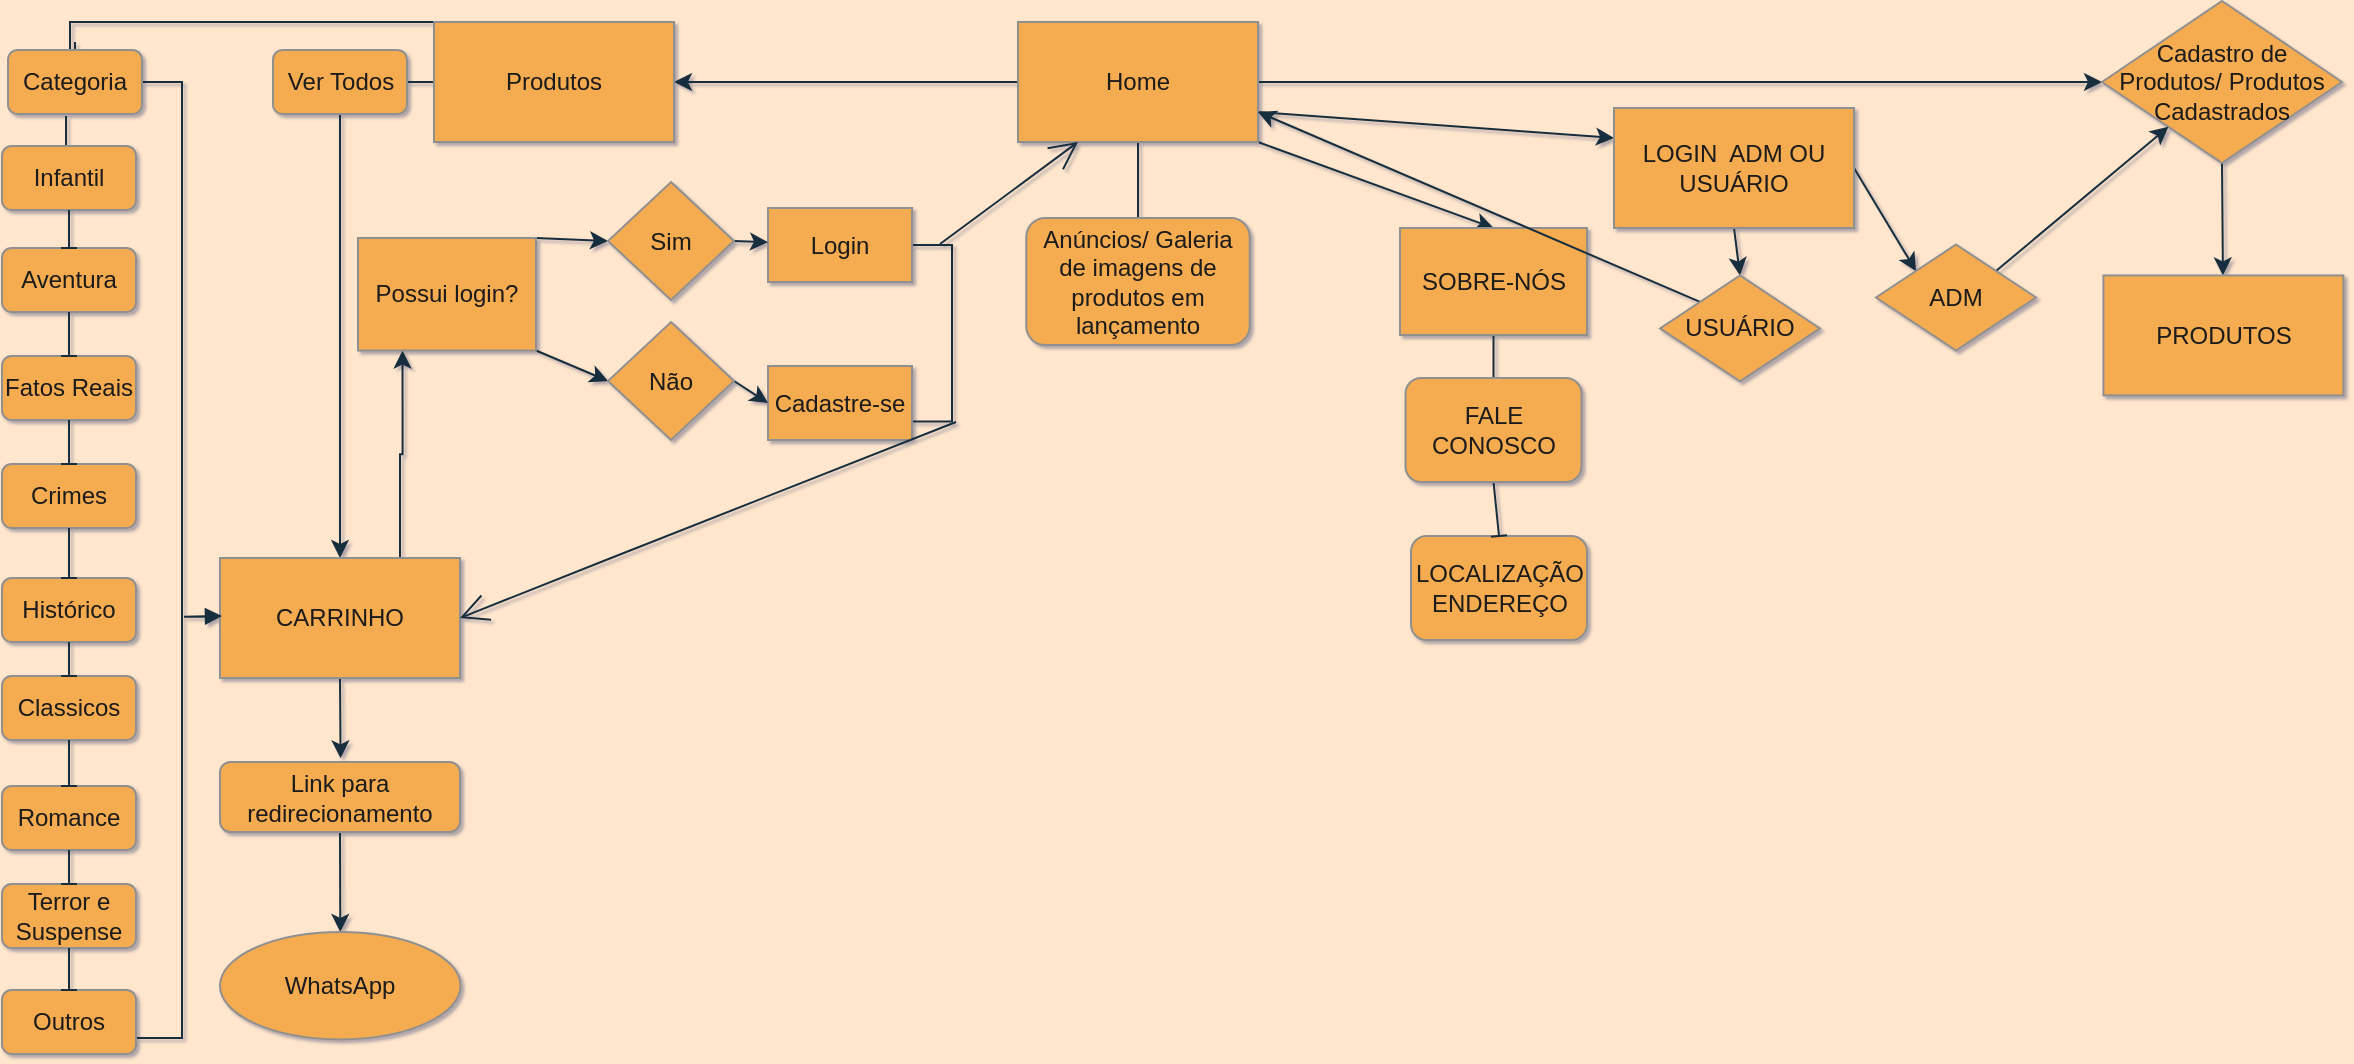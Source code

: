 <mxfile version="21.0.10" type="github">
  <diagram name="Página-1" id="rC6hzDWfAjUBhBScNjWW">
    <mxGraphModel dx="1843" dy="1711" grid="0" gridSize="10" guides="1" tooltips="1" connect="1" arrows="1" fold="1" page="1" pageScale="1" pageWidth="1169" pageHeight="827" background="#FFE6CC" math="0" shadow="1">
      <root>
        <mxCell id="0" />
        <mxCell id="1" parent="0" />
        <mxCell id="JFDUPRJAC7otX5KvHbWP-3" value="" style="edgeStyle=orthogonalEdgeStyle;rounded=0;orthogonalLoop=1;jettySize=auto;html=1;labelBackgroundColor=none;strokeColor=#182E3E;fontColor=default;" edge="1" parent="1" source="JFDUPRJAC7otX5KvHbWP-1" target="JFDUPRJAC7otX5KvHbWP-2">
          <mxGeometry relative="1" as="geometry" />
        </mxCell>
        <mxCell id="JFDUPRJAC7otX5KvHbWP-21" style="edgeStyle=none;rounded=0;orthogonalLoop=1;jettySize=auto;html=1;exitX=0.5;exitY=1;exitDx=0;exitDy=0;entryX=0.5;entryY=0;entryDx=0;entryDy=0;endArrow=baseDash;endFill=0;labelBackgroundColor=none;strokeColor=#182E3E;fontColor=default;" edge="1" parent="1" source="JFDUPRJAC7otX5KvHbWP-1" target="JFDUPRJAC7otX5KvHbWP-20">
          <mxGeometry relative="1" as="geometry" />
        </mxCell>
        <mxCell id="JFDUPRJAC7otX5KvHbWP-23" style="edgeStyle=none;rounded=0;orthogonalLoop=1;jettySize=auto;html=1;entryX=1;entryY=0.5;entryDx=0;entryDy=0;labelBackgroundColor=none;strokeColor=#182E3E;fontColor=default;" edge="1" parent="1" source="JFDUPRJAC7otX5KvHbWP-1" target="JFDUPRJAC7otX5KvHbWP-8">
          <mxGeometry relative="1" as="geometry" />
        </mxCell>
        <mxCell id="JFDUPRJAC7otX5KvHbWP-106" style="edgeStyle=none;rounded=0;orthogonalLoop=1;jettySize=auto;html=1;exitX=1;exitY=1;exitDx=0;exitDy=0;entryX=0.5;entryY=0;entryDx=0;entryDy=0;labelBackgroundColor=none;strokeColor=#182E3E;fontColor=default;" edge="1" parent="1" source="JFDUPRJAC7otX5KvHbWP-1" target="JFDUPRJAC7otX5KvHbWP-101">
          <mxGeometry relative="1" as="geometry" />
        </mxCell>
        <mxCell id="JFDUPRJAC7otX5KvHbWP-110" style="edgeStyle=none;rounded=0;orthogonalLoop=1;jettySize=auto;html=1;exitX=1;exitY=0.75;exitDx=0;exitDy=0;entryX=0;entryY=0.25;entryDx=0;entryDy=0;labelBackgroundColor=none;strokeColor=#182E3E;fontColor=default;" edge="1" parent="1" source="JFDUPRJAC7otX5KvHbWP-1" target="JFDUPRJAC7otX5KvHbWP-109">
          <mxGeometry relative="1" as="geometry" />
        </mxCell>
        <mxCell id="JFDUPRJAC7otX5KvHbWP-1" value="Home" style="rounded=0;whiteSpace=wrap;html=1;labelBackgroundColor=none;fillColor=#F5AB50;strokeColor=#909090;fontColor=#1A1A1A;" vertex="1" parent="1">
          <mxGeometry x="513" width="120" height="60" as="geometry" />
        </mxCell>
        <mxCell id="JFDUPRJAC7otX5KvHbWP-104" style="edgeStyle=none;rounded=0;orthogonalLoop=1;jettySize=auto;html=1;exitX=0.5;exitY=1;exitDx=0;exitDy=0;labelBackgroundColor=none;strokeColor=#182E3E;fontColor=default;" edge="1" parent="1" source="JFDUPRJAC7otX5KvHbWP-2" target="JFDUPRJAC7otX5KvHbWP-105">
          <mxGeometry relative="1" as="geometry">
            <mxPoint x="1115.714" y="156.714" as="targetPoint" />
          </mxGeometry>
        </mxCell>
        <mxCell id="JFDUPRJAC7otX5KvHbWP-2" value="Cadastro de Produtos/ Produtos Cadastrados" style="rhombus;whiteSpace=wrap;html=1;rounded=0;labelBackgroundColor=none;fillColor=#F5AB50;strokeColor=#909090;fontColor=#1A1A1A;" vertex="1" parent="1">
          <mxGeometry x="1055" y="-10.5" width="120" height="81" as="geometry" />
        </mxCell>
        <mxCell id="JFDUPRJAC7otX5KvHbWP-36" style="edgeStyle=orthogonalEdgeStyle;rounded=0;orthogonalLoop=1;jettySize=auto;html=1;exitX=0;exitY=0.5;exitDx=0;exitDy=0;entryX=0.5;entryY=0;entryDx=0;entryDy=0;endArrow=baseDash;endFill=0;labelBackgroundColor=none;strokeColor=#182E3E;fontColor=default;" edge="1" parent="1" source="JFDUPRJAC7otX5KvHbWP-8" target="JFDUPRJAC7otX5KvHbWP-27">
          <mxGeometry relative="1" as="geometry">
            <Array as="points">
              <mxPoint x="221" />
              <mxPoint x="39" />
            </Array>
          </mxGeometry>
        </mxCell>
        <mxCell id="JFDUPRJAC7otX5KvHbWP-55" style="edgeStyle=none;rounded=0;orthogonalLoop=1;jettySize=auto;html=1;exitX=0;exitY=0.5;exitDx=0;exitDy=0;entryX=1;entryY=0.5;entryDx=0;entryDy=0;endArrow=baseDash;endFill=0;labelBackgroundColor=none;strokeColor=#182E3E;fontColor=default;" edge="1" parent="1" source="JFDUPRJAC7otX5KvHbWP-8" target="JFDUPRJAC7otX5KvHbWP-26">
          <mxGeometry relative="1" as="geometry" />
        </mxCell>
        <mxCell id="JFDUPRJAC7otX5KvHbWP-8" value="Produtos" style="rounded=0;whiteSpace=wrap;html=1;labelBackgroundColor=none;fillColor=#F5AB50;strokeColor=#909090;fontColor=#1A1A1A;" vertex="1" parent="1">
          <mxGeometry x="221" width="120" height="60" as="geometry" />
        </mxCell>
        <mxCell id="JFDUPRJAC7otX5KvHbWP-15" value="&lt;div style=&quot;&quot;&gt;&lt;span style=&quot;background-color: initial;&quot;&gt;LOCALIZAÇÃO ENDEREÇO&lt;/span&gt;&lt;/div&gt;" style="whiteSpace=wrap;html=1;rounded=1;align=center;labelBackgroundColor=none;fillColor=#F5AB50;strokeColor=#909090;fontColor=#1A1A1A;" vertex="1" parent="1">
          <mxGeometry x="709.5" y="257" width="88" height="52" as="geometry" />
        </mxCell>
        <mxCell id="JFDUPRJAC7otX5KvHbWP-20" value="Anúncios/ Galeria de imagens de produtos em lançamento" style="rounded=1;whiteSpace=wrap;html=1;labelBackgroundColor=none;fillColor=#F5AB50;strokeColor=#909090;fontColor=#1A1A1A;" vertex="1" parent="1">
          <mxGeometry x="517.13" y="98" width="111.75" height="63.5" as="geometry" />
        </mxCell>
        <mxCell id="JFDUPRJAC7otX5KvHbWP-58" style="edgeStyle=none;rounded=0;orthogonalLoop=1;jettySize=auto;html=1;exitX=0.5;exitY=1;exitDx=0;exitDy=0;entryX=0.5;entryY=0;entryDx=0;entryDy=0;labelBackgroundColor=none;strokeColor=#182E3E;fontColor=default;" edge="1" parent="1" source="JFDUPRJAC7otX5KvHbWP-26" target="JFDUPRJAC7otX5KvHbWP-57">
          <mxGeometry relative="1" as="geometry" />
        </mxCell>
        <mxCell id="JFDUPRJAC7otX5KvHbWP-26" value="Ver Todos" style="rounded=1;whiteSpace=wrap;html=1;labelBackgroundColor=none;fillColor=#F5AB50;strokeColor=#909090;fontColor=#1A1A1A;" vertex="1" parent="1">
          <mxGeometry x="140.5" y="14" width="67" height="32" as="geometry" />
        </mxCell>
        <mxCell id="JFDUPRJAC7otX5KvHbWP-40" style="edgeStyle=none;rounded=0;orthogonalLoop=1;jettySize=auto;html=1;entryX=0.478;entryY=0.333;entryDx=0;entryDy=0;entryPerimeter=0;endArrow=baseDash;endFill=0;labelBackgroundColor=none;strokeColor=#182E3E;fontColor=default;" edge="1" parent="1" target="JFDUPRJAC7otX5KvHbWP-28">
          <mxGeometry relative="1" as="geometry">
            <mxPoint x="37" y="47" as="sourcePoint" />
          </mxGeometry>
        </mxCell>
        <mxCell id="JFDUPRJAC7otX5KvHbWP-62" style="edgeStyle=orthogonalEdgeStyle;rounded=0;orthogonalLoop=1;jettySize=auto;html=1;exitX=1;exitY=0.5;exitDx=0;exitDy=0;entryX=1;entryY=0.75;entryDx=0;entryDy=0;endArrow=baseDash;endFill=0;labelBackgroundColor=none;strokeColor=#182E3E;fontColor=default;" edge="1" parent="1" source="JFDUPRJAC7otX5KvHbWP-27" target="JFDUPRJAC7otX5KvHbWP-48">
          <mxGeometry relative="1" as="geometry">
            <mxPoint x="89" y="514" as="targetPoint" />
          </mxGeometry>
        </mxCell>
        <mxCell id="JFDUPRJAC7otX5KvHbWP-27" value="Categoria" style="rounded=1;whiteSpace=wrap;html=1;labelBackgroundColor=none;fillColor=#F5AB50;strokeColor=#909090;fontColor=#1A1A1A;" vertex="1" parent="1">
          <mxGeometry x="8" y="14" width="67" height="32" as="geometry" />
        </mxCell>
        <mxCell id="JFDUPRJAC7otX5KvHbWP-54" value="" style="group;labelBackgroundColor=none;fontColor=#1A1A1A;" vertex="1" connectable="0" parent="1">
          <mxGeometry x="5" y="59" width="67" height="457" as="geometry" />
        </mxCell>
        <mxCell id="JFDUPRJAC7otX5KvHbWP-28" value="Infantil" style="rounded=1;whiteSpace=wrap;html=1;labelBackgroundColor=none;fillColor=#F5AB50;strokeColor=#909090;fontColor=#1A1A1A;" vertex="1" parent="JFDUPRJAC7otX5KvHbWP-54">
          <mxGeometry y="3" width="67" height="32" as="geometry" />
        </mxCell>
        <mxCell id="JFDUPRJAC7otX5KvHbWP-29" value="Aventura" style="rounded=1;whiteSpace=wrap;html=1;labelBackgroundColor=none;fillColor=#F5AB50;strokeColor=#909090;fontColor=#1A1A1A;" vertex="1" parent="JFDUPRJAC7otX5KvHbWP-54">
          <mxGeometry y="54" width="67" height="32" as="geometry" />
        </mxCell>
        <mxCell id="JFDUPRJAC7otX5KvHbWP-30" value="Fatos Reais" style="rounded=1;whiteSpace=wrap;html=1;labelBackgroundColor=none;fillColor=#F5AB50;strokeColor=#909090;fontColor=#1A1A1A;" vertex="1" parent="JFDUPRJAC7otX5KvHbWP-54">
          <mxGeometry y="108" width="67" height="32" as="geometry" />
        </mxCell>
        <mxCell id="JFDUPRJAC7otX5KvHbWP-42" style="edgeStyle=none;rounded=0;orthogonalLoop=1;jettySize=auto;html=1;exitX=0.5;exitY=1;exitDx=0;exitDy=0;entryX=0.5;entryY=0;entryDx=0;entryDy=0;endArrow=baseDash;endFill=0;labelBackgroundColor=none;strokeColor=#182E3E;fontColor=default;" edge="1" parent="JFDUPRJAC7otX5KvHbWP-54" source="JFDUPRJAC7otX5KvHbWP-29" target="JFDUPRJAC7otX5KvHbWP-30">
          <mxGeometry relative="1" as="geometry" />
        </mxCell>
        <mxCell id="JFDUPRJAC7otX5KvHbWP-31" value="Crimes" style="rounded=1;whiteSpace=wrap;html=1;labelBackgroundColor=none;fillColor=#F5AB50;strokeColor=#909090;fontColor=#1A1A1A;" vertex="1" parent="JFDUPRJAC7otX5KvHbWP-54">
          <mxGeometry y="162" width="67" height="32" as="geometry" />
        </mxCell>
        <mxCell id="JFDUPRJAC7otX5KvHbWP-43" style="edgeStyle=none;rounded=0;orthogonalLoop=1;jettySize=auto;html=1;exitX=0.5;exitY=1;exitDx=0;exitDy=0;entryX=0.5;entryY=0;entryDx=0;entryDy=0;endArrow=baseDash;endFill=0;labelBackgroundColor=none;strokeColor=#182E3E;fontColor=default;" edge="1" parent="JFDUPRJAC7otX5KvHbWP-54" source="JFDUPRJAC7otX5KvHbWP-30" target="JFDUPRJAC7otX5KvHbWP-31">
          <mxGeometry relative="1" as="geometry" />
        </mxCell>
        <mxCell id="JFDUPRJAC7otX5KvHbWP-32" value="Histórico" style="rounded=1;whiteSpace=wrap;html=1;labelBackgroundColor=none;fillColor=#F5AB50;strokeColor=#909090;fontColor=#1A1A1A;" vertex="1" parent="JFDUPRJAC7otX5KvHbWP-54">
          <mxGeometry y="219" width="67" height="32" as="geometry" />
        </mxCell>
        <mxCell id="JFDUPRJAC7otX5KvHbWP-44" style="edgeStyle=none;rounded=0;orthogonalLoop=1;jettySize=auto;html=1;exitX=0.5;exitY=1;exitDx=0;exitDy=0;entryX=0.5;entryY=0;entryDx=0;entryDy=0;endArrow=baseDash;endFill=0;labelBackgroundColor=none;strokeColor=#182E3E;fontColor=default;" edge="1" parent="JFDUPRJAC7otX5KvHbWP-54" source="JFDUPRJAC7otX5KvHbWP-31" target="JFDUPRJAC7otX5KvHbWP-32">
          <mxGeometry relative="1" as="geometry" />
        </mxCell>
        <mxCell id="JFDUPRJAC7otX5KvHbWP-45" value="Classicos" style="rounded=1;whiteSpace=wrap;html=1;labelBackgroundColor=none;fillColor=#F5AB50;strokeColor=#909090;fontColor=#1A1A1A;" vertex="1" parent="JFDUPRJAC7otX5KvHbWP-54">
          <mxGeometry y="268" width="67" height="32" as="geometry" />
        </mxCell>
        <mxCell id="JFDUPRJAC7otX5KvHbWP-49" style="edgeStyle=none;rounded=0;orthogonalLoop=1;jettySize=auto;html=1;exitX=0.5;exitY=1;exitDx=0;exitDy=0;entryX=0.5;entryY=0;entryDx=0;entryDy=0;endArrow=baseDash;endFill=0;labelBackgroundColor=none;strokeColor=#182E3E;fontColor=default;" edge="1" parent="JFDUPRJAC7otX5KvHbWP-54" source="JFDUPRJAC7otX5KvHbWP-32" target="JFDUPRJAC7otX5KvHbWP-45">
          <mxGeometry relative="1" as="geometry" />
        </mxCell>
        <mxCell id="JFDUPRJAC7otX5KvHbWP-46" value="Romance" style="rounded=1;whiteSpace=wrap;html=1;labelBackgroundColor=none;fillColor=#F5AB50;strokeColor=#909090;fontColor=#1A1A1A;" vertex="1" parent="JFDUPRJAC7otX5KvHbWP-54">
          <mxGeometry y="323" width="67" height="32" as="geometry" />
        </mxCell>
        <mxCell id="JFDUPRJAC7otX5KvHbWP-50" style="edgeStyle=none;rounded=0;orthogonalLoop=1;jettySize=auto;html=1;exitX=0.5;exitY=1;exitDx=0;exitDy=0;entryX=0.5;entryY=0;entryDx=0;entryDy=0;endArrow=baseDash;endFill=0;labelBackgroundColor=none;strokeColor=#182E3E;fontColor=default;" edge="1" parent="JFDUPRJAC7otX5KvHbWP-54" source="JFDUPRJAC7otX5KvHbWP-45" target="JFDUPRJAC7otX5KvHbWP-46">
          <mxGeometry relative="1" as="geometry" />
        </mxCell>
        <mxCell id="JFDUPRJAC7otX5KvHbWP-47" value="Terror e Suspense" style="rounded=1;whiteSpace=wrap;html=1;labelBackgroundColor=none;fillColor=#F5AB50;strokeColor=#909090;fontColor=#1A1A1A;" vertex="1" parent="JFDUPRJAC7otX5KvHbWP-54">
          <mxGeometry y="372" width="67" height="32" as="geometry" />
        </mxCell>
        <mxCell id="JFDUPRJAC7otX5KvHbWP-51" style="edgeStyle=none;rounded=0;orthogonalLoop=1;jettySize=auto;html=1;exitX=0.5;exitY=1;exitDx=0;exitDy=0;entryX=0.5;entryY=0;entryDx=0;entryDy=0;endArrow=baseDash;endFill=0;labelBackgroundColor=none;strokeColor=#182E3E;fontColor=default;" edge="1" parent="JFDUPRJAC7otX5KvHbWP-54" source="JFDUPRJAC7otX5KvHbWP-46" target="JFDUPRJAC7otX5KvHbWP-47">
          <mxGeometry relative="1" as="geometry" />
        </mxCell>
        <mxCell id="JFDUPRJAC7otX5KvHbWP-48" value="Outros" style="rounded=1;whiteSpace=wrap;html=1;labelBackgroundColor=none;fillColor=#F5AB50;strokeColor=#909090;fontColor=#1A1A1A;" vertex="1" parent="JFDUPRJAC7otX5KvHbWP-54">
          <mxGeometry y="425" width="67" height="32" as="geometry" />
        </mxCell>
        <mxCell id="JFDUPRJAC7otX5KvHbWP-52" style="edgeStyle=none;rounded=0;orthogonalLoop=1;jettySize=auto;html=1;exitX=0.5;exitY=1;exitDx=0;exitDy=0;entryX=0.5;entryY=0;entryDx=0;entryDy=0;endArrow=baseDash;endFill=0;labelBackgroundColor=none;strokeColor=#182E3E;fontColor=default;" edge="1" parent="JFDUPRJAC7otX5KvHbWP-54" source="JFDUPRJAC7otX5KvHbWP-47" target="JFDUPRJAC7otX5KvHbWP-48">
          <mxGeometry relative="1" as="geometry" />
        </mxCell>
        <mxCell id="JFDUPRJAC7otX5KvHbWP-41" style="edgeStyle=none;rounded=0;orthogonalLoop=1;jettySize=auto;html=1;entryX=0.5;entryY=0;entryDx=0;entryDy=0;endArrow=baseDash;endFill=0;exitX=0.5;exitY=1;exitDx=0;exitDy=0;labelBackgroundColor=none;strokeColor=#182E3E;fontColor=default;" edge="1" parent="JFDUPRJAC7otX5KvHbWP-54" source="JFDUPRJAC7otX5KvHbWP-28" target="JFDUPRJAC7otX5KvHbWP-29">
          <mxGeometry relative="1" as="geometry">
            <mxPoint x="26" as="sourcePoint" />
          </mxGeometry>
        </mxCell>
        <mxCell id="JFDUPRJAC7otX5KvHbWP-83" style="edgeStyle=orthogonalEdgeStyle;rounded=0;orthogonalLoop=1;jettySize=auto;html=1;exitX=0.75;exitY=0;exitDx=0;exitDy=0;entryX=0.25;entryY=1;entryDx=0;entryDy=0;labelBackgroundColor=none;strokeColor=#182E3E;fontColor=default;" edge="1" parent="1" source="JFDUPRJAC7otX5KvHbWP-57" target="JFDUPRJAC7otX5KvHbWP-82">
          <mxGeometry relative="1" as="geometry" />
        </mxCell>
        <mxCell id="JFDUPRJAC7otX5KvHbWP-100" style="edgeStyle=none;rounded=0;orthogonalLoop=1;jettySize=auto;html=1;exitX=0.5;exitY=1;exitDx=0;exitDy=0;labelBackgroundColor=none;strokeColor=#182E3E;fontColor=default;" edge="1" parent="1" source="JFDUPRJAC7otX5KvHbWP-57">
          <mxGeometry relative="1" as="geometry">
            <mxPoint x="174.286" y="368.143" as="targetPoint" />
          </mxGeometry>
        </mxCell>
        <mxCell id="JFDUPRJAC7otX5KvHbWP-57" value="CARRINHO" style="rounded=0;whiteSpace=wrap;html=1;labelBackgroundColor=none;fillColor=#F5AB50;strokeColor=#909090;fontColor=#1A1A1A;" vertex="1" parent="1">
          <mxGeometry x="114" y="268" width="120" height="60" as="geometry" />
        </mxCell>
        <mxCell id="JFDUPRJAC7otX5KvHbWP-64" value="" style="endArrow=block;html=1;rounded=0;endFill=1;labelBackgroundColor=none;strokeColor=#182E3E;fontColor=default;" edge="1" parent="1">
          <mxGeometry relative="1" as="geometry">
            <mxPoint x="108" y="297.33" as="sourcePoint" />
            <mxPoint x="115" y="297" as="targetPoint" />
            <Array as="points">
              <mxPoint x="96" y="297.33" />
            </Array>
          </mxGeometry>
        </mxCell>
        <mxCell id="JFDUPRJAC7otX5KvHbWP-72" style="edgeStyle=none;rounded=0;orthogonalLoop=1;jettySize=auto;html=1;exitX=0.5;exitY=1;exitDx=0;exitDy=0;labelBackgroundColor=none;strokeColor=#182E3E;fontColor=default;" edge="1" parent="1" source="JFDUPRJAC7otX5KvHbWP-69" target="JFDUPRJAC7otX5KvHbWP-73">
          <mxGeometry relative="1" as="geometry">
            <mxPoint x="174.286" y="468.714" as="targetPoint" />
          </mxGeometry>
        </mxCell>
        <mxCell id="JFDUPRJAC7otX5KvHbWP-69" value="Link para redirecionamento" style="rounded=1;whiteSpace=wrap;html=1;labelBackgroundColor=none;fillColor=#F5AB50;strokeColor=#909090;fontColor=#1A1A1A;" vertex="1" parent="1">
          <mxGeometry x="114" y="370" width="120" height="35" as="geometry" />
        </mxCell>
        <mxCell id="JFDUPRJAC7otX5KvHbWP-73" value="WhatsApp" style="ellipse;whiteSpace=wrap;html=1;labelBackgroundColor=none;fillColor=#F5AB50;strokeColor=#909090;fontColor=#1A1A1A;" vertex="1" parent="1">
          <mxGeometry x="114" y="455" width="120.29" height="53.71" as="geometry" />
        </mxCell>
        <mxCell id="JFDUPRJAC7otX5KvHbWP-96" style="edgeStyle=orthogonalEdgeStyle;rounded=0;orthogonalLoop=1;jettySize=auto;html=1;exitX=1;exitY=0.5;exitDx=0;exitDy=0;entryX=1;entryY=0.75;entryDx=0;entryDy=0;endArrow=baseDash;endFill=0;labelBackgroundColor=none;strokeColor=#182E3E;fontColor=default;" edge="1" parent="1" source="JFDUPRJAC7otX5KvHbWP-74" target="JFDUPRJAC7otX5KvHbWP-81">
          <mxGeometry relative="1" as="geometry">
            <Array as="points">
              <mxPoint x="480" y="112" />
              <mxPoint x="480" y="200" />
            </Array>
          </mxGeometry>
        </mxCell>
        <mxCell id="JFDUPRJAC7otX5KvHbWP-74" value="Login" style="rounded=0;whiteSpace=wrap;html=1;labelBackgroundColor=none;fillColor=#F5AB50;strokeColor=#909090;fontColor=#1A1A1A;" vertex="1" parent="1">
          <mxGeometry x="388" y="93" width="72" height="37" as="geometry" />
        </mxCell>
        <mxCell id="JFDUPRJAC7otX5KvHbWP-81" value="Cadastre-se" style="rounded=0;whiteSpace=wrap;html=1;labelBackgroundColor=none;fillColor=#F5AB50;strokeColor=#909090;fontColor=#1A1A1A;" vertex="1" parent="1">
          <mxGeometry x="388" y="172" width="72" height="37" as="geometry" />
        </mxCell>
        <mxCell id="JFDUPRJAC7otX5KvHbWP-91" style="edgeStyle=none;rounded=0;orthogonalLoop=1;jettySize=auto;html=1;exitX=1;exitY=0;exitDx=0;exitDy=0;entryX=0;entryY=0.5;entryDx=0;entryDy=0;labelBackgroundColor=none;strokeColor=#182E3E;fontColor=default;" edge="1" parent="1" source="JFDUPRJAC7otX5KvHbWP-82" target="JFDUPRJAC7otX5KvHbWP-86">
          <mxGeometry relative="1" as="geometry" />
        </mxCell>
        <mxCell id="JFDUPRJAC7otX5KvHbWP-92" style="edgeStyle=none;rounded=0;orthogonalLoop=1;jettySize=auto;html=1;exitX=1;exitY=1;exitDx=0;exitDy=0;entryX=0;entryY=0.5;entryDx=0;entryDy=0;labelBackgroundColor=none;strokeColor=#182E3E;fontColor=default;" edge="1" parent="1" source="JFDUPRJAC7otX5KvHbWP-82" target="JFDUPRJAC7otX5KvHbWP-85">
          <mxGeometry relative="1" as="geometry" />
        </mxCell>
        <mxCell id="JFDUPRJAC7otX5KvHbWP-82" value="Possui login?" style="rounded=0;whiteSpace=wrap;html=1;labelBackgroundColor=none;fillColor=#F5AB50;strokeColor=#909090;fontColor=#1A1A1A;" vertex="1" parent="1">
          <mxGeometry x="183" y="108" width="89" height="56.25" as="geometry" />
        </mxCell>
        <mxCell id="JFDUPRJAC7otX5KvHbWP-94" style="edgeStyle=none;rounded=0;orthogonalLoop=1;jettySize=auto;html=1;exitX=1;exitY=0.5;exitDx=0;exitDy=0;entryX=0;entryY=0.5;entryDx=0;entryDy=0;labelBackgroundColor=none;strokeColor=#182E3E;fontColor=default;" edge="1" parent="1" source="JFDUPRJAC7otX5KvHbWP-85" target="JFDUPRJAC7otX5KvHbWP-81">
          <mxGeometry relative="1" as="geometry" />
        </mxCell>
        <mxCell id="JFDUPRJAC7otX5KvHbWP-85" value="Não" style="rhombus;whiteSpace=wrap;html=1;labelBackgroundColor=none;fillColor=#F5AB50;strokeColor=#909090;fontColor=#1A1A1A;" vertex="1" parent="1">
          <mxGeometry x="308" y="150" width="63" height="59" as="geometry" />
        </mxCell>
        <mxCell id="JFDUPRJAC7otX5KvHbWP-93" style="edgeStyle=none;rounded=0;orthogonalLoop=1;jettySize=auto;html=1;exitX=1;exitY=0.5;exitDx=0;exitDy=0;labelBackgroundColor=none;strokeColor=#182E3E;fontColor=default;" edge="1" parent="1" source="JFDUPRJAC7otX5KvHbWP-86" target="JFDUPRJAC7otX5KvHbWP-74">
          <mxGeometry relative="1" as="geometry" />
        </mxCell>
        <mxCell id="JFDUPRJAC7otX5KvHbWP-86" value="Sim" style="rhombus;whiteSpace=wrap;html=1;labelBackgroundColor=none;fillColor=#F5AB50;strokeColor=#909090;fontColor=#1A1A1A;" vertex="1" parent="1">
          <mxGeometry x="308" y="80" width="63" height="59" as="geometry" />
        </mxCell>
        <mxCell id="JFDUPRJAC7otX5KvHbWP-98" value="" style="endArrow=open;endFill=1;endSize=12;html=1;rounded=0;entryX=1;entryY=0.5;entryDx=0;entryDy=0;labelBackgroundColor=none;strokeColor=#182E3E;fontColor=default;" edge="1" parent="1" target="JFDUPRJAC7otX5KvHbWP-57">
          <mxGeometry width="160" relative="1" as="geometry">
            <mxPoint x="482" y="200" as="sourcePoint" />
            <mxPoint x="482" y="364" as="targetPoint" />
            <Array as="points">
              <mxPoint x="307" y="269" />
            </Array>
          </mxGeometry>
        </mxCell>
        <mxCell id="JFDUPRJAC7otX5KvHbWP-99" value="" style="endArrow=open;endFill=1;endSize=12;html=1;rounded=0;entryX=0.25;entryY=1;entryDx=0;entryDy=0;labelBackgroundColor=none;strokeColor=#182E3E;fontColor=default;" edge="1" parent="1" target="JFDUPRJAC7otX5KvHbWP-1">
          <mxGeometry width="160" relative="1" as="geometry">
            <mxPoint x="474" y="111" as="sourcePoint" />
            <mxPoint x="546" y="65" as="targetPoint" />
          </mxGeometry>
        </mxCell>
        <mxCell id="JFDUPRJAC7otX5KvHbWP-107" style="edgeStyle=none;rounded=0;orthogonalLoop=1;jettySize=auto;html=1;exitX=0.5;exitY=1;exitDx=0;exitDy=0;entryX=0.5;entryY=0;entryDx=0;entryDy=0;endArrow=baseDash;endFill=0;labelBackgroundColor=none;strokeColor=#182E3E;fontColor=default;" edge="1" parent="1" source="JFDUPRJAC7otX5KvHbWP-101" target="JFDUPRJAC7otX5KvHbWP-102">
          <mxGeometry relative="1" as="geometry" />
        </mxCell>
        <mxCell id="JFDUPRJAC7otX5KvHbWP-101" value="SOBRE-NÓS" style="rounded=0;whiteSpace=wrap;html=1;labelBackgroundColor=none;fillColor=#F5AB50;strokeColor=#909090;fontColor=#1A1A1A;" vertex="1" parent="1">
          <mxGeometry x="704" y="103" width="93.5" height="53.5" as="geometry" />
        </mxCell>
        <mxCell id="JFDUPRJAC7otX5KvHbWP-108" style="edgeStyle=none;rounded=0;orthogonalLoop=1;jettySize=auto;html=1;exitX=0.5;exitY=1;exitDx=0;exitDy=0;entryX=0.5;entryY=0;entryDx=0;entryDy=0;endArrow=baseDash;endFill=0;labelBackgroundColor=none;strokeColor=#182E3E;fontColor=default;" edge="1" parent="1" source="JFDUPRJAC7otX5KvHbWP-102" target="JFDUPRJAC7otX5KvHbWP-15">
          <mxGeometry relative="1" as="geometry" />
        </mxCell>
        <mxCell id="JFDUPRJAC7otX5KvHbWP-102" value="FALE CONOSCO" style="whiteSpace=wrap;html=1;rounded=1;labelBackgroundColor=none;fillColor=#F5AB50;strokeColor=#909090;fontColor=#1A1A1A;" vertex="1" parent="1">
          <mxGeometry x="706.75" y="178" width="88" height="52" as="geometry" />
        </mxCell>
        <mxCell id="JFDUPRJAC7otX5KvHbWP-105" value="PRODUTOS" style="rounded=0;whiteSpace=wrap;html=1;labelBackgroundColor=none;fillColor=#F5AB50;strokeColor=#909090;fontColor=#1A1A1A;" vertex="1" parent="1">
          <mxGeometry x="1055.714" y="126.714" width="120" height="60" as="geometry" />
        </mxCell>
        <mxCell id="JFDUPRJAC7otX5KvHbWP-113" style="edgeStyle=none;rounded=0;orthogonalLoop=1;jettySize=auto;html=1;exitX=1;exitY=0.5;exitDx=0;exitDy=0;entryX=0;entryY=0;entryDx=0;entryDy=0;labelBackgroundColor=none;strokeColor=#182E3E;fontColor=default;" edge="1" parent="1" source="JFDUPRJAC7otX5KvHbWP-109" target="JFDUPRJAC7otX5KvHbWP-111">
          <mxGeometry relative="1" as="geometry" />
        </mxCell>
        <mxCell id="JFDUPRJAC7otX5KvHbWP-115" style="edgeStyle=none;rounded=0;orthogonalLoop=1;jettySize=auto;html=1;exitX=0.5;exitY=1;exitDx=0;exitDy=0;entryX=0.5;entryY=0;entryDx=0;entryDy=0;labelBackgroundColor=none;strokeColor=#182E3E;fontColor=default;" edge="1" parent="1" source="JFDUPRJAC7otX5KvHbWP-109" target="JFDUPRJAC7otX5KvHbWP-112">
          <mxGeometry relative="1" as="geometry" />
        </mxCell>
        <mxCell id="JFDUPRJAC7otX5KvHbWP-109" value="LOGIN&amp;nbsp; ADM OU USUÁRIO" style="rounded=0;whiteSpace=wrap;html=1;labelBackgroundColor=none;fillColor=#F5AB50;strokeColor=#909090;fontColor=#1A1A1A;" vertex="1" parent="1">
          <mxGeometry x="811" y="43" width="120" height="60" as="geometry" />
        </mxCell>
        <mxCell id="JFDUPRJAC7otX5KvHbWP-114" style="edgeStyle=none;rounded=0;orthogonalLoop=1;jettySize=auto;html=1;exitX=1;exitY=0;exitDx=0;exitDy=0;labelBackgroundColor=none;strokeColor=#182E3E;fontColor=default;" edge="1" parent="1" source="JFDUPRJAC7otX5KvHbWP-111" target="JFDUPRJAC7otX5KvHbWP-2">
          <mxGeometry relative="1" as="geometry" />
        </mxCell>
        <mxCell id="JFDUPRJAC7otX5KvHbWP-111" value="ADM" style="rhombus;whiteSpace=wrap;html=1;labelBackgroundColor=none;fillColor=#F5AB50;strokeColor=#909090;fontColor=#1A1A1A;" vertex="1" parent="1">
          <mxGeometry x="942" y="111.25" width="80" height="53" as="geometry" />
        </mxCell>
        <mxCell id="JFDUPRJAC7otX5KvHbWP-124" style="edgeStyle=none;rounded=0;orthogonalLoop=1;jettySize=auto;html=1;exitX=0;exitY=0;exitDx=0;exitDy=0;entryX=1;entryY=0.75;entryDx=0;entryDy=0;labelBackgroundColor=none;strokeColor=#182E3E;fontColor=default;" edge="1" parent="1" source="JFDUPRJAC7otX5KvHbWP-112" target="JFDUPRJAC7otX5KvHbWP-1">
          <mxGeometry relative="1" as="geometry" />
        </mxCell>
        <mxCell id="JFDUPRJAC7otX5KvHbWP-112" value="USUÁRIO" style="rhombus;whiteSpace=wrap;html=1;labelBackgroundColor=none;fillColor=#F5AB50;strokeColor=#909090;fontColor=#1A1A1A;" vertex="1" parent="1">
          <mxGeometry x="834" y="126.71" width="80" height="53" as="geometry" />
        </mxCell>
      </root>
    </mxGraphModel>
  </diagram>
</mxfile>
